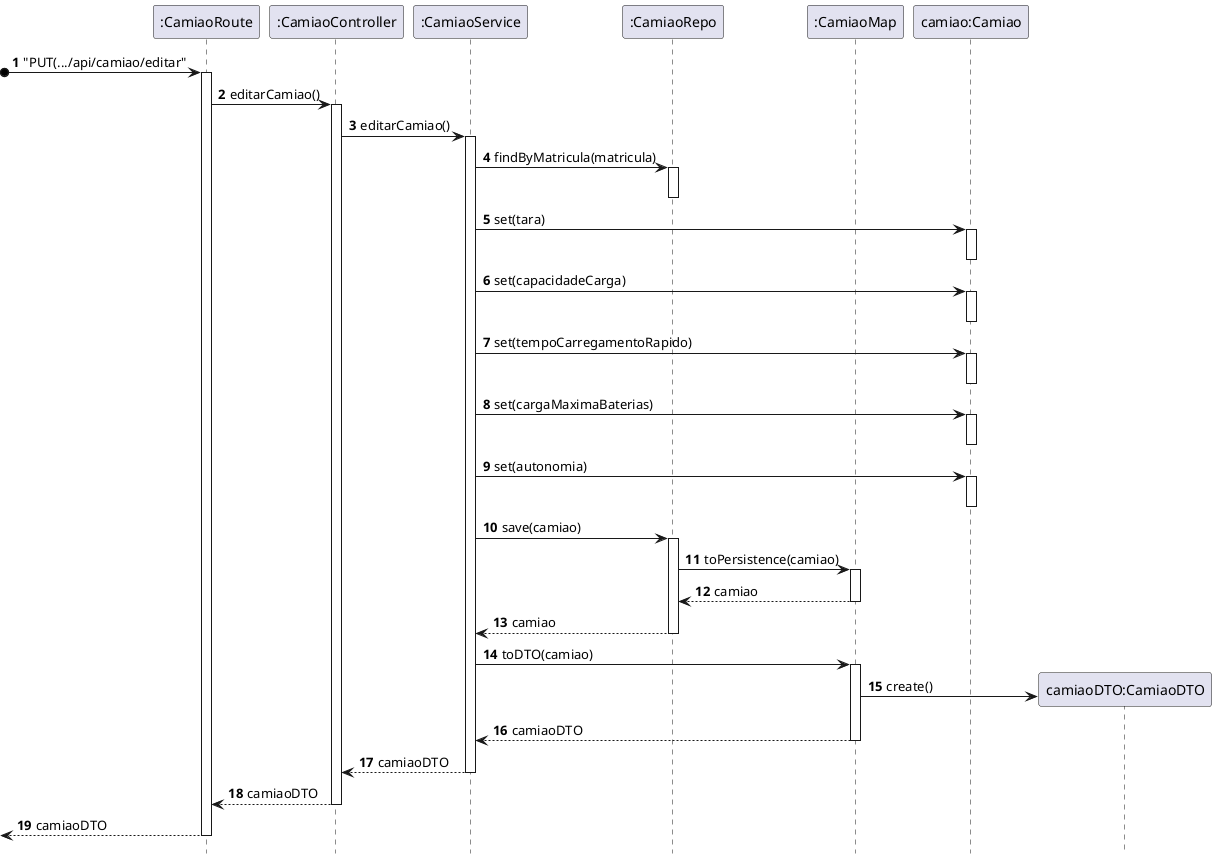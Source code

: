 @startuml

hide footbox
autonumber

participant ":CamiaoRoute" as route
participant ":CamiaoController" as controller
participant ":CamiaoService" as service
participant ":CamiaoRepo" as repo
participant ":CamiaoMap" as map
participant "camiao:Camiao" as camiao
participant "camiaoDTO:CamiaoDTO" as dto

?o-> route : "PUT(.../api/camiao/editar"
activate route
route -> controller : editarCamiao()
activate controller
controller -> service : editarCamiao()
activate service
service -> repo : findByMatricula(matricula)
activate repo
deactivate repo
service -> camiao : set(tara)
activate camiao
deactivate camiao
service -> camiao : set(capacidadeCarga)
activate camiao
deactivate camiao
service -> camiao : set(tempoCarregamentoRapido)
activate camiao
deactivate camiao
service -> camiao : set(cargaMaximaBaterias)
activate camiao
deactivate camiao
service -> camiao : set(autonomia)
activate camiao
deactivate camiao
service -> repo: save(camiao)
activate repo
repo -> map : toPersistence(camiao)
activate map
map --> repo : camiao
deactivate map
repo --> service : camiao
deactivate repo 
service -> map: toDTO(camiao)
activate map
map -> dto**: create()
map --> service : camiaoDTO
deactivate map
service -->controller :camiaoDTO
deactivate service
controller --> route: camiaoDTO
deactivate controller
 <--route : camiaoDTO
 deactivate route



@enduml
